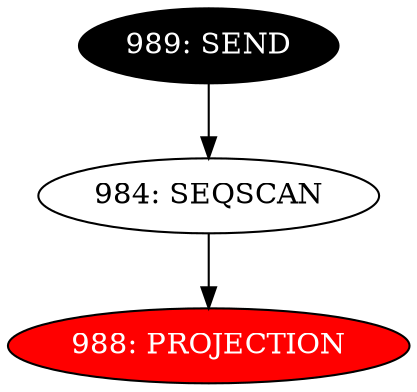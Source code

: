 digraph name {
984 [label="984: SEQSCAN" ];
984 -> 988;
988 [label="988: PROJECTION" fontcolor="white" style="filled" fillcolor="red"];
989 [label="989: SEND" fontcolor="white" style="filled" fillcolor="black"];
989 -> 984;

}

